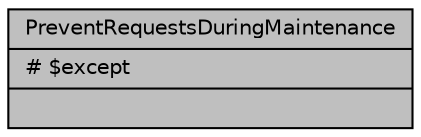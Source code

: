 digraph "PreventRequestsDuringMaintenance"
{
 // LATEX_PDF_SIZE
  bgcolor="transparent";
  edge [fontname="Helvetica",fontsize="10",labelfontname="Helvetica",labelfontsize="10"];
  node [fontname="Helvetica",fontsize="10",shape=record];
  Node1 [label="{PreventRequestsDuringMaintenance\n|# $except\l|}",height=0.2,width=0.4,color="black", fillcolor="grey75", style="filled", fontcolor="black",tooltip="Gestiona los middleware para prevenir las peticiones durante el modo en mantenimiento de la aplicació..."];
}
